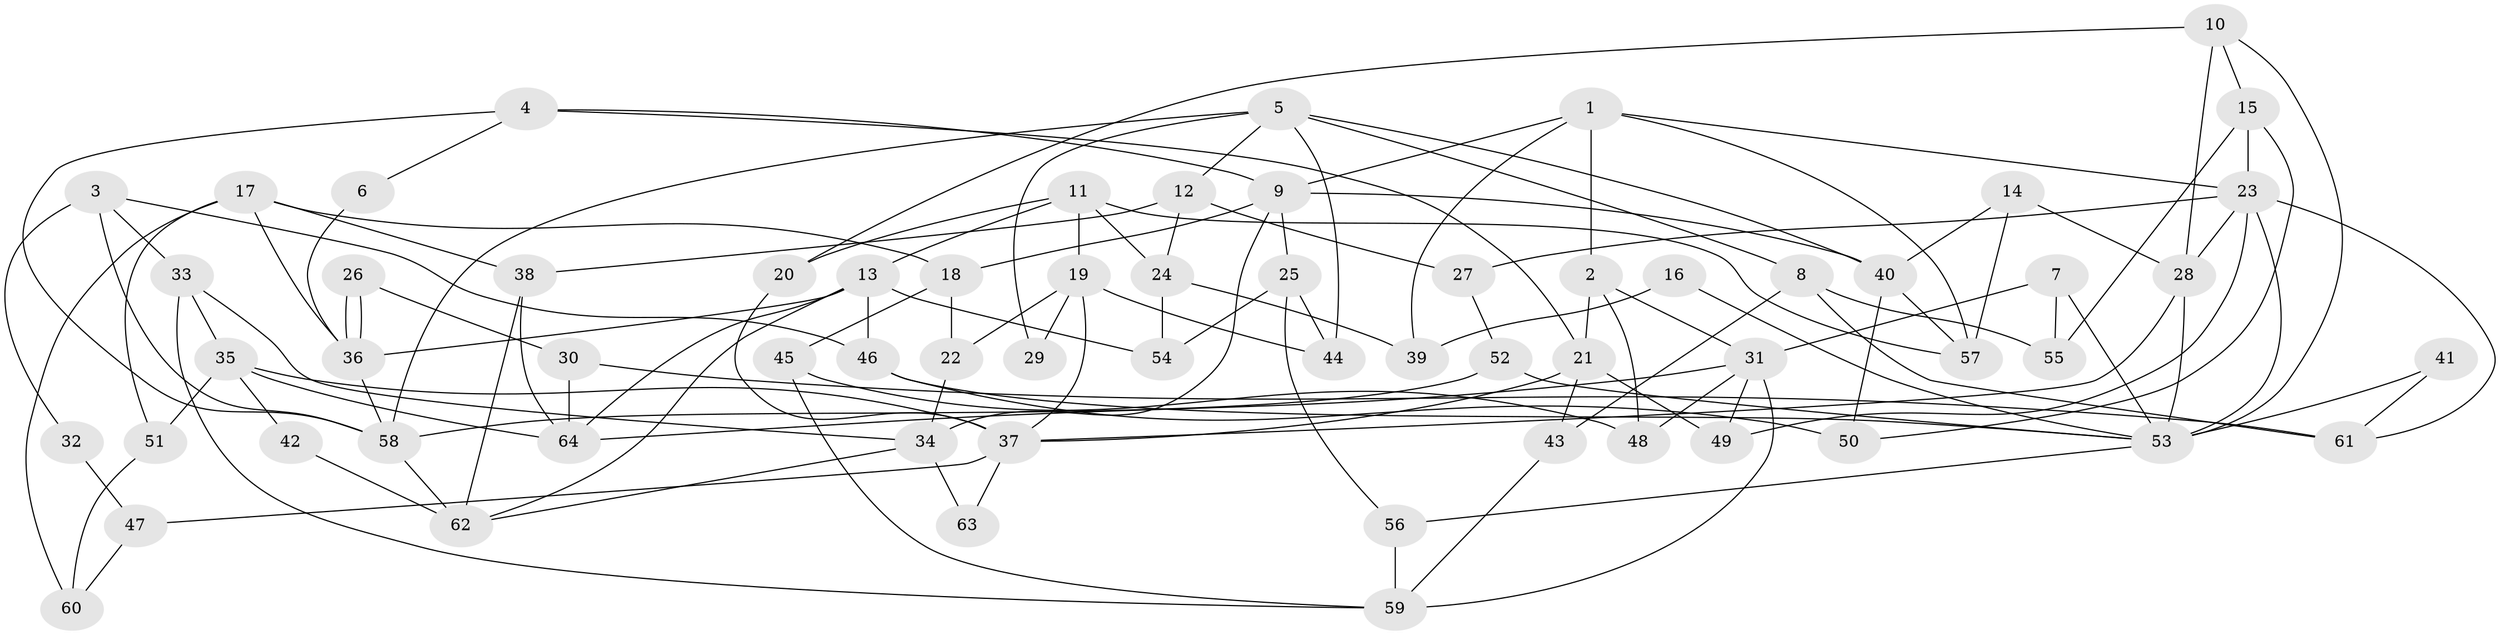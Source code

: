 // coarse degree distribution, {4: 0.24444444444444444, 2: 0.13333333333333333, 6: 0.2, 5: 0.17777777777777778, 3: 0.15555555555555556, 7: 0.06666666666666667, 10: 0.022222222222222223}
// Generated by graph-tools (version 1.1) at 2025/37/03/04/25 23:37:12]
// undirected, 64 vertices, 128 edges
graph export_dot {
  node [color=gray90,style=filled];
  1;
  2;
  3;
  4;
  5;
  6;
  7;
  8;
  9;
  10;
  11;
  12;
  13;
  14;
  15;
  16;
  17;
  18;
  19;
  20;
  21;
  22;
  23;
  24;
  25;
  26;
  27;
  28;
  29;
  30;
  31;
  32;
  33;
  34;
  35;
  36;
  37;
  38;
  39;
  40;
  41;
  42;
  43;
  44;
  45;
  46;
  47;
  48;
  49;
  50;
  51;
  52;
  53;
  54;
  55;
  56;
  57;
  58;
  59;
  60;
  61;
  62;
  63;
  64;
  1 -- 57;
  1 -- 9;
  1 -- 2;
  1 -- 23;
  1 -- 39;
  2 -- 31;
  2 -- 21;
  2 -- 48;
  3 -- 33;
  3 -- 46;
  3 -- 32;
  3 -- 58;
  4 -- 9;
  4 -- 21;
  4 -- 6;
  4 -- 58;
  5 -- 12;
  5 -- 58;
  5 -- 8;
  5 -- 29;
  5 -- 40;
  5 -- 44;
  6 -- 36;
  7 -- 53;
  7 -- 55;
  7 -- 31;
  8 -- 43;
  8 -- 55;
  8 -- 61;
  9 -- 25;
  9 -- 18;
  9 -- 34;
  9 -- 40;
  10 -- 15;
  10 -- 53;
  10 -- 20;
  10 -- 28;
  11 -- 20;
  11 -- 13;
  11 -- 19;
  11 -- 24;
  11 -- 57;
  12 -- 27;
  12 -- 24;
  12 -- 38;
  13 -- 36;
  13 -- 62;
  13 -- 46;
  13 -- 54;
  13 -- 64;
  14 -- 40;
  14 -- 57;
  14 -- 28;
  15 -- 23;
  15 -- 50;
  15 -- 55;
  16 -- 39;
  16 -- 53;
  17 -- 38;
  17 -- 36;
  17 -- 18;
  17 -- 51;
  17 -- 60;
  18 -- 45;
  18 -- 22;
  19 -- 37;
  19 -- 22;
  19 -- 29;
  19 -- 44;
  20 -- 37;
  21 -- 49;
  21 -- 37;
  21 -- 43;
  22 -- 34;
  23 -- 28;
  23 -- 27;
  23 -- 49;
  23 -- 53;
  23 -- 61;
  24 -- 54;
  24 -- 39;
  25 -- 56;
  25 -- 44;
  25 -- 54;
  26 -- 30;
  26 -- 36;
  26 -- 36;
  27 -- 52;
  28 -- 37;
  28 -- 53;
  30 -- 61;
  30 -- 64;
  31 -- 64;
  31 -- 48;
  31 -- 49;
  31 -- 59;
  32 -- 47;
  33 -- 35;
  33 -- 34;
  33 -- 59;
  34 -- 62;
  34 -- 63;
  35 -- 37;
  35 -- 64;
  35 -- 42;
  35 -- 51;
  36 -- 58;
  37 -- 47;
  37 -- 63;
  38 -- 62;
  38 -- 64;
  40 -- 50;
  40 -- 57;
  41 -- 53;
  41 -- 61;
  42 -- 62;
  43 -- 59;
  45 -- 59;
  45 -- 48;
  46 -- 53;
  46 -- 50;
  47 -- 60;
  51 -- 60;
  52 -- 58;
  52 -- 53;
  53 -- 56;
  56 -- 59;
  58 -- 62;
}
